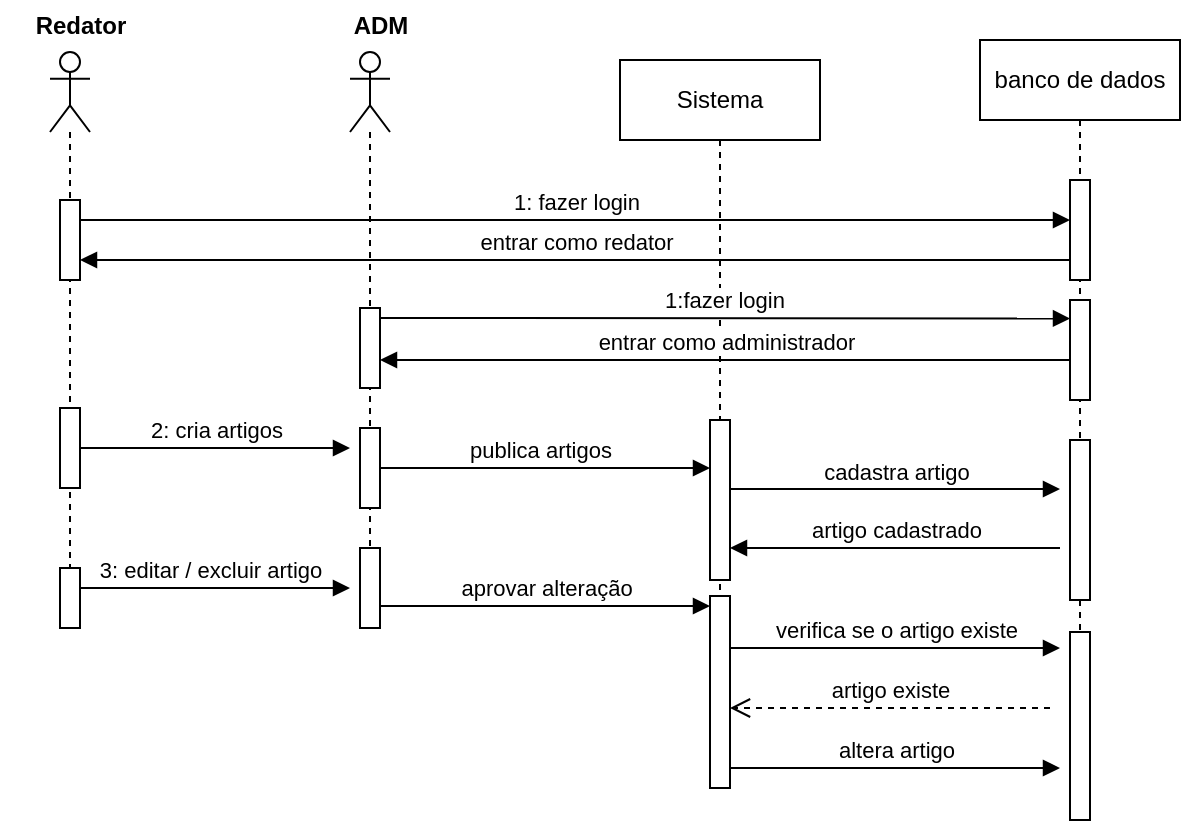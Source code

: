 <mxfile version="22.1.7" type="device">
  <diagram name="Page-1" id="2YBvvXClWsGukQMizWep">
    <mxGraphModel dx="794" dy="424" grid="1" gridSize="10" guides="1" tooltips="1" connect="1" arrows="1" fold="1" page="1" pageScale="1" pageWidth="850" pageHeight="1100" math="0" shadow="0">
      <root>
        <mxCell id="0" />
        <mxCell id="1" parent="0" />
        <mxCell id="XoBrMZfIJyuBFm6Irr6B-1" value="Sistema" style="shape=umlLifeline;perimeter=lifelinePerimeter;whiteSpace=wrap;html=1;container=0;dropTarget=0;collapsible=0;recursiveResize=0;outlineConnect=0;portConstraint=eastwest;newEdgeStyle={&quot;edgeStyle&quot;:&quot;elbowEdgeStyle&quot;,&quot;elbow&quot;:&quot;vertical&quot;,&quot;curved&quot;:0,&quot;rounded&quot;:0};" parent="1" vertex="1">
          <mxGeometry x="340" y="50" width="100" height="330" as="geometry" />
        </mxCell>
        <mxCell id="XoBrMZfIJyuBFm6Irr6B-9" value="" style="shape=umlLifeline;perimeter=lifelinePerimeter;whiteSpace=wrap;html=1;container=1;dropTarget=0;collapsible=0;recursiveResize=0;outlineConnect=0;portConstraint=eastwest;newEdgeStyle={&quot;curved&quot;:0,&quot;rounded&quot;:0};participant=umlActor;" parent="1" vertex="1">
          <mxGeometry x="55" y="46" width="20" height="284" as="geometry" />
        </mxCell>
        <mxCell id="XoBrMZfIJyuBFm6Irr6B-32" value="" style="html=1;points=[[0,0,0,0,5],[0,1,0,0,-5],[1,0,0,0,5],[1,1,0,0,-5]];perimeter=orthogonalPerimeter;outlineConnect=0;targetShapes=umlLifeline;portConstraint=eastwest;newEdgeStyle={&quot;curved&quot;:0,&quot;rounded&quot;:0};" parent="XoBrMZfIJyuBFm6Irr6B-9" vertex="1">
          <mxGeometry x="5" y="74" width="10" height="40" as="geometry" />
        </mxCell>
        <mxCell id="XoBrMZfIJyuBFm6Irr6B-10" value="ADM" style="text;align=center;fontStyle=1;verticalAlign=middle;spacingLeft=3;spacingRight=3;strokeColor=none;rotatable=0;points=[[0,0.5],[1,0.5]];portConstraint=eastwest;html=1;" parent="1" vertex="1">
          <mxGeometry x="180" y="20" width="80" height="26" as="geometry" />
        </mxCell>
        <mxCell id="XoBrMZfIJyuBFm6Irr6B-12" value="" style="shape=umlLifeline;perimeter=lifelinePerimeter;whiteSpace=wrap;html=1;container=1;dropTarget=0;collapsible=0;recursiveResize=0;outlineConnect=0;portConstraint=eastwest;newEdgeStyle={&quot;curved&quot;:0,&quot;rounded&quot;:0};participant=umlActor;" parent="1" vertex="1">
          <mxGeometry x="205" y="46" width="20" height="274" as="geometry" />
        </mxCell>
        <mxCell id="XoBrMZfIJyuBFm6Irr6B-51" value="" style="html=1;points=[[0,0,0,0,5],[0,1,0,0,-5],[1,0,0,0,5],[1,1,0,0,-5]];perimeter=orthogonalPerimeter;outlineConnect=0;targetShapes=umlLifeline;portConstraint=eastwest;newEdgeStyle={&quot;curved&quot;:0,&quot;rounded&quot;:0};" parent="XoBrMZfIJyuBFm6Irr6B-12" vertex="1">
          <mxGeometry x="5" y="128" width="10" height="40" as="geometry" />
        </mxCell>
        <mxCell id="XoBrMZfIJyuBFm6Irr6B-14" value="Redator" style="text;align=center;fontStyle=1;verticalAlign=middle;spacingLeft=3;spacingRight=3;strokeColor=none;rotatable=0;points=[[0,0.5],[1,0.5]];portConstraint=eastwest;html=1;" parent="1" vertex="1">
          <mxGeometry x="30" y="20" width="80" height="26" as="geometry" />
        </mxCell>
        <mxCell id="XoBrMZfIJyuBFm6Irr6B-20" value="banco de dados" style="shape=umlLifeline;perimeter=lifelinePerimeter;whiteSpace=wrap;html=1;container=0;dropTarget=0;collapsible=0;recursiveResize=0;outlineConnect=0;portConstraint=eastwest;newEdgeStyle={&quot;edgeStyle&quot;:&quot;elbowEdgeStyle&quot;,&quot;elbow&quot;:&quot;vertical&quot;,&quot;curved&quot;:0,&quot;rounded&quot;:0};" parent="1" vertex="1">
          <mxGeometry x="520" y="40" width="100" height="350" as="geometry" />
        </mxCell>
        <mxCell id="aM9ryv3xv72pqoxQDRHE-7" value="publica artigos" style="html=1;verticalAlign=bottom;endArrow=block;edgeStyle=elbowEdgeStyle;elbow=vertical;curved=0;rounded=0;" parent="XoBrMZfIJyuBFm6Irr6B-20" edge="1">
          <mxGeometry relative="1" as="geometry">
            <mxPoint x="-305" y="214" as="sourcePoint" />
            <Array as="points">
              <mxPoint x="-220" y="214" />
            </Array>
            <mxPoint x="-135" y="214" as="targetPoint" />
          </mxGeometry>
        </mxCell>
        <mxCell id="aM9ryv3xv72pqoxQDRHE-8" value="artigo existe" style="html=1;verticalAlign=bottom;endArrow=open;dashed=1;endSize=8;edgeStyle=elbowEdgeStyle;elbow=horizontal;curved=0;rounded=0;" parent="XoBrMZfIJyuBFm6Irr6B-20" edge="1">
          <mxGeometry relative="1" as="geometry">
            <mxPoint x="-125" y="334" as="targetPoint" />
            <Array as="points">
              <mxPoint x="-40" y="334" />
            </Array>
            <mxPoint x="35" y="334" as="sourcePoint" />
          </mxGeometry>
        </mxCell>
        <mxCell id="XoBrMZfIJyuBFm6Irr6B-2" value="" style="html=1;points=[];perimeter=orthogonalPerimeter;outlineConnect=0;targetShapes=umlLifeline;portConstraint=eastwest;newEdgeStyle={&quot;edgeStyle&quot;:&quot;elbowEdgeStyle&quot;,&quot;elbow&quot;:&quot;vertical&quot;,&quot;curved&quot;:0,&quot;rounded&quot;:0};" parent="XoBrMZfIJyuBFm6Irr6B-20" vertex="1">
          <mxGeometry x="-135" y="190" width="10" height="80" as="geometry" />
        </mxCell>
        <mxCell id="XoBrMZfIJyuBFm6Irr6B-6" value="" style="html=1;points=[[0,0,0,0,5],[0,1,0,0,-5],[1,0,0,0,5],[1,1,0,0,-5]];perimeter=orthogonalPerimeter;outlineConnect=0;targetShapes=umlLifeline;portConstraint=eastwest;newEdgeStyle={&quot;curved&quot;:0,&quot;rounded&quot;:0};" parent="XoBrMZfIJyuBFm6Irr6B-20" vertex="1">
          <mxGeometry x="-460" y="184" width="10" height="40" as="geometry" />
        </mxCell>
        <mxCell id="XoBrMZfIJyuBFm6Irr6B-13" value="" style="html=1;points=[[0,0,0,0,5],[0,1,0,0,-5],[1,0,0,0,5],[1,1,0,0,-5]];perimeter=orthogonalPerimeter;outlineConnect=0;targetShapes=umlLifeline;portConstraint=eastwest;newEdgeStyle={&quot;curved&quot;:0,&quot;rounded&quot;:0};" parent="XoBrMZfIJyuBFm6Irr6B-20" vertex="1">
          <mxGeometry x="-310" y="194" width="10" height="40" as="geometry" />
        </mxCell>
        <mxCell id="XoBrMZfIJyuBFm6Irr6B-28" value="" style="html=1;points=[[0,0,0,0,5],[0,1,0,0,-5],[1,0,0,0,5],[1,1,0,0,-5]];perimeter=orthogonalPerimeter;outlineConnect=0;targetShapes=umlLifeline;portConstraint=eastwest;newEdgeStyle={&quot;curved&quot;:0,&quot;rounded&quot;:0};" parent="XoBrMZfIJyuBFm6Irr6B-20" vertex="1">
          <mxGeometry x="-310" y="254" width="10" height="40" as="geometry" />
        </mxCell>
        <mxCell id="XoBrMZfIJyuBFm6Irr6B-16" value="2: cria artigos" style="html=1;verticalAlign=bottom;endArrow=block;edgeStyle=elbowEdgeStyle;elbow=vertical;curved=0;rounded=0;" parent="XoBrMZfIJyuBFm6Irr6B-20" source="XoBrMZfIJyuBFm6Irr6B-6" edge="1">
          <mxGeometry relative="1" as="geometry">
            <mxPoint x="-445" y="204" as="sourcePoint" />
            <Array as="points">
              <mxPoint x="-410" y="204" />
            </Array>
            <mxPoint x="-315" y="204" as="targetPoint" />
          </mxGeometry>
        </mxCell>
        <mxCell id="XoBrMZfIJyuBFm6Irr6B-17" value="artigo cadastrado" style="html=1;verticalAlign=bottom;endArrow=block;edgeStyle=elbowEdgeStyle;elbow=vertical;curved=0;rounded=0;" parent="XoBrMZfIJyuBFm6Irr6B-20" edge="1">
          <mxGeometry relative="1" as="geometry">
            <mxPoint x="40" y="254" as="sourcePoint" />
            <Array as="points">
              <mxPoint x="-35" y="254" />
            </Array>
            <mxPoint x="-125" y="254" as="targetPoint" />
          </mxGeometry>
        </mxCell>
        <mxCell id="XoBrMZfIJyuBFm6Irr6B-18" value="cadastra artigo" style="html=1;verticalAlign=bottom;endArrow=block;edgeStyle=elbowEdgeStyle;elbow=vertical;curved=0;rounded=0;" parent="XoBrMZfIJyuBFm6Irr6B-20" edge="1">
          <mxGeometry relative="1" as="geometry">
            <mxPoint x="-125" y="224.5" as="sourcePoint" />
            <Array as="points">
              <mxPoint x="-125" y="224.5" />
            </Array>
            <mxPoint x="40" y="224" as="targetPoint" />
          </mxGeometry>
        </mxCell>
        <mxCell id="XoBrMZfIJyuBFm6Irr6B-23" value="3: editar / excluir artigo" style="html=1;verticalAlign=bottom;endArrow=block;edgeStyle=elbowEdgeStyle;elbow=vertical;curved=0;rounded=0;" parent="XoBrMZfIJyuBFm6Irr6B-20" edge="1">
          <mxGeometry relative="1" as="geometry">
            <mxPoint x="-455" y="274" as="sourcePoint" />
            <Array as="points">
              <mxPoint x="-415" y="274" />
            </Array>
            <mxPoint x="-315" y="274" as="targetPoint" />
          </mxGeometry>
        </mxCell>
        <mxCell id="XoBrMZfIJyuBFm6Irr6B-24" value="aprovar alteração" style="html=1;verticalAlign=bottom;endArrow=block;edgeStyle=elbowEdgeStyle;elbow=vertical;curved=0;rounded=0;entryX=0;entryY=0;entryDx=0;entryDy=5;entryPerimeter=0;" parent="XoBrMZfIJyuBFm6Irr6B-20" source="XoBrMZfIJyuBFm6Irr6B-28" target="XoBrMZfIJyuBFm6Irr6B-30" edge="1">
          <mxGeometry relative="1" as="geometry">
            <mxPoint x="-275" y="284" as="sourcePoint" />
            <Array as="points" />
            <mxPoint x="-150" y="284" as="targetPoint" />
          </mxGeometry>
        </mxCell>
        <mxCell id="XoBrMZfIJyuBFm6Irr6B-25" value="verifica se o artigo existe" style="html=1;verticalAlign=bottom;endArrow=block;edgeStyle=elbowEdgeStyle;elbow=vertical;curved=0;rounded=0;" parent="XoBrMZfIJyuBFm6Irr6B-20" edge="1">
          <mxGeometry relative="1" as="geometry">
            <mxPoint x="-125" y="304" as="sourcePoint" />
            <Array as="points" />
            <mxPoint x="40" y="304" as="targetPoint" />
          </mxGeometry>
        </mxCell>
        <mxCell id="XoBrMZfIJyuBFm6Irr6B-26" value="altera artigo" style="html=1;verticalAlign=bottom;endArrow=block;edgeStyle=elbowEdgeStyle;elbow=vertical;curved=0;rounded=0;" parent="XoBrMZfIJyuBFm6Irr6B-20" edge="1">
          <mxGeometry relative="1" as="geometry">
            <mxPoint x="-125" y="364" as="sourcePoint" />
            <Array as="points" />
            <mxPoint x="40" y="364" as="targetPoint" />
          </mxGeometry>
        </mxCell>
        <mxCell id="XoBrMZfIJyuBFm6Irr6B-27" value="" style="html=1;points=[[0,0,0,0,5],[0,1,0,0,-5],[1,0,0,0,5],[1,1,0,0,-5]];perimeter=orthogonalPerimeter;outlineConnect=0;targetShapes=umlLifeline;portConstraint=eastwest;newEdgeStyle={&quot;curved&quot;:0,&quot;rounded&quot;:0};" parent="XoBrMZfIJyuBFm6Irr6B-20" vertex="1">
          <mxGeometry x="-460" y="264" width="10" height="30" as="geometry" />
        </mxCell>
        <mxCell id="XoBrMZfIJyuBFm6Irr6B-30" value="" style="html=1;points=[[0,0,0,0,5],[0,1,0,0,-5],[1,0,0,0,5],[1,1,0,0,-5]];perimeter=orthogonalPerimeter;outlineConnect=0;targetShapes=umlLifeline;portConstraint=eastwest;newEdgeStyle={&quot;curved&quot;:0,&quot;rounded&quot;:0};" parent="XoBrMZfIJyuBFm6Irr6B-20" vertex="1">
          <mxGeometry x="-135" y="278" width="10" height="96" as="geometry" />
        </mxCell>
        <mxCell id="XoBrMZfIJyuBFm6Irr6B-53" value="" style="html=1;points=[];perimeter=orthogonalPerimeter;outlineConnect=0;targetShapes=umlLifeline;portConstraint=eastwest;newEdgeStyle={&quot;edgeStyle&quot;:&quot;elbowEdgeStyle&quot;,&quot;elbow&quot;:&quot;vertical&quot;,&quot;curved&quot;:0,&quot;rounded&quot;:0};" parent="XoBrMZfIJyuBFm6Irr6B-20" vertex="1">
          <mxGeometry x="45" y="70" width="10" height="50" as="geometry" />
        </mxCell>
        <mxCell id="XoBrMZfIJyuBFm6Irr6B-72" value="" style="html=1;points=[];perimeter=orthogonalPerimeter;outlineConnect=0;targetShapes=umlLifeline;portConstraint=eastwest;newEdgeStyle={&quot;edgeStyle&quot;:&quot;elbowEdgeStyle&quot;,&quot;elbow&quot;:&quot;vertical&quot;,&quot;curved&quot;:0,&quot;rounded&quot;:0};" parent="XoBrMZfIJyuBFm6Irr6B-20" vertex="1">
          <mxGeometry x="45" y="130" width="10" height="50" as="geometry" />
        </mxCell>
        <mxCell id="XoBrMZfIJyuBFm6Irr6B-21" value="" style="html=1;points=[];perimeter=orthogonalPerimeter;outlineConnect=0;targetShapes=umlLifeline;portConstraint=eastwest;newEdgeStyle={&quot;edgeStyle&quot;:&quot;elbowEdgeStyle&quot;,&quot;elbow&quot;:&quot;vertical&quot;,&quot;curved&quot;:0,&quot;rounded&quot;:0};" parent="1" vertex="1">
          <mxGeometry x="565" y="240" width="10" height="80" as="geometry" />
        </mxCell>
        <mxCell id="XoBrMZfIJyuBFm6Irr6B-31" value="" style="html=1;points=[[0,0,0,0,5],[0,1,0,0,-5],[1,0,0,0,5],[1,1,0,0,-5]];perimeter=orthogonalPerimeter;outlineConnect=0;targetShapes=umlLifeline;portConstraint=eastwest;newEdgeStyle={&quot;curved&quot;:0,&quot;rounded&quot;:0};" parent="1" vertex="1">
          <mxGeometry x="565" y="336" width="10" height="94" as="geometry" />
        </mxCell>
        <mxCell id="XoBrMZfIJyuBFm6Irr6B-52" value="1: fazer login" style="html=1;verticalAlign=bottom;endArrow=block;edgeStyle=elbowEdgeStyle;elbow=vertical;curved=0;rounded=0;" parent="1" target="XoBrMZfIJyuBFm6Irr6B-53" edge="1">
          <mxGeometry relative="1" as="geometry">
            <mxPoint x="70" y="130" as="sourcePoint" />
            <Array as="points">
              <mxPoint x="110" y="130" />
            </Array>
            <mxPoint x="560" y="130" as="targetPoint" />
          </mxGeometry>
        </mxCell>
        <mxCell id="XoBrMZfIJyuBFm6Irr6B-73" value="1:fazer login" style="html=1;verticalAlign=bottom;endArrow=block;edgeStyle=elbowEdgeStyle;elbow=vertical;curved=0;rounded=0;" parent="1" target="XoBrMZfIJyuBFm6Irr6B-72" edge="1">
          <mxGeometry relative="1" as="geometry">
            <mxPoint x="220" y="179" as="sourcePoint" />
            <Array as="points">
              <mxPoint x="245" y="179.25" />
            </Array>
            <mxPoint x="560" y="179" as="targetPoint" />
          </mxGeometry>
        </mxCell>
        <mxCell id="kbUPLPpDJqJ9EiyGVXxt-1" value="entrar como redator" style="html=1;verticalAlign=bottom;endArrow=block;edgeStyle=elbowEdgeStyle;elbow=vertical;curved=0;rounded=0;" edge="1" parent="1" target="XoBrMZfIJyuBFm6Irr6B-32">
          <mxGeometry relative="1" as="geometry">
            <mxPoint x="565" y="150" as="sourcePoint" />
            <Array as="points">
              <mxPoint x="490" y="150" />
            </Array>
            <mxPoint x="400" y="150" as="targetPoint" />
          </mxGeometry>
        </mxCell>
        <mxCell id="kbUPLPpDJqJ9EiyGVXxt-2" value="entrar como administrador" style="html=1;verticalAlign=bottom;endArrow=block;edgeStyle=elbowEdgeStyle;elbow=vertical;curved=0;rounded=0;" edge="1" parent="1" target="XoBrMZfIJyuBFm6Irr6B-51">
          <mxGeometry relative="1" as="geometry">
            <mxPoint x="565" y="200" as="sourcePoint" />
            <Array as="points">
              <mxPoint x="490" y="200" />
            </Array>
            <mxPoint x="400" y="200" as="targetPoint" />
          </mxGeometry>
        </mxCell>
      </root>
    </mxGraphModel>
  </diagram>
</mxfile>
